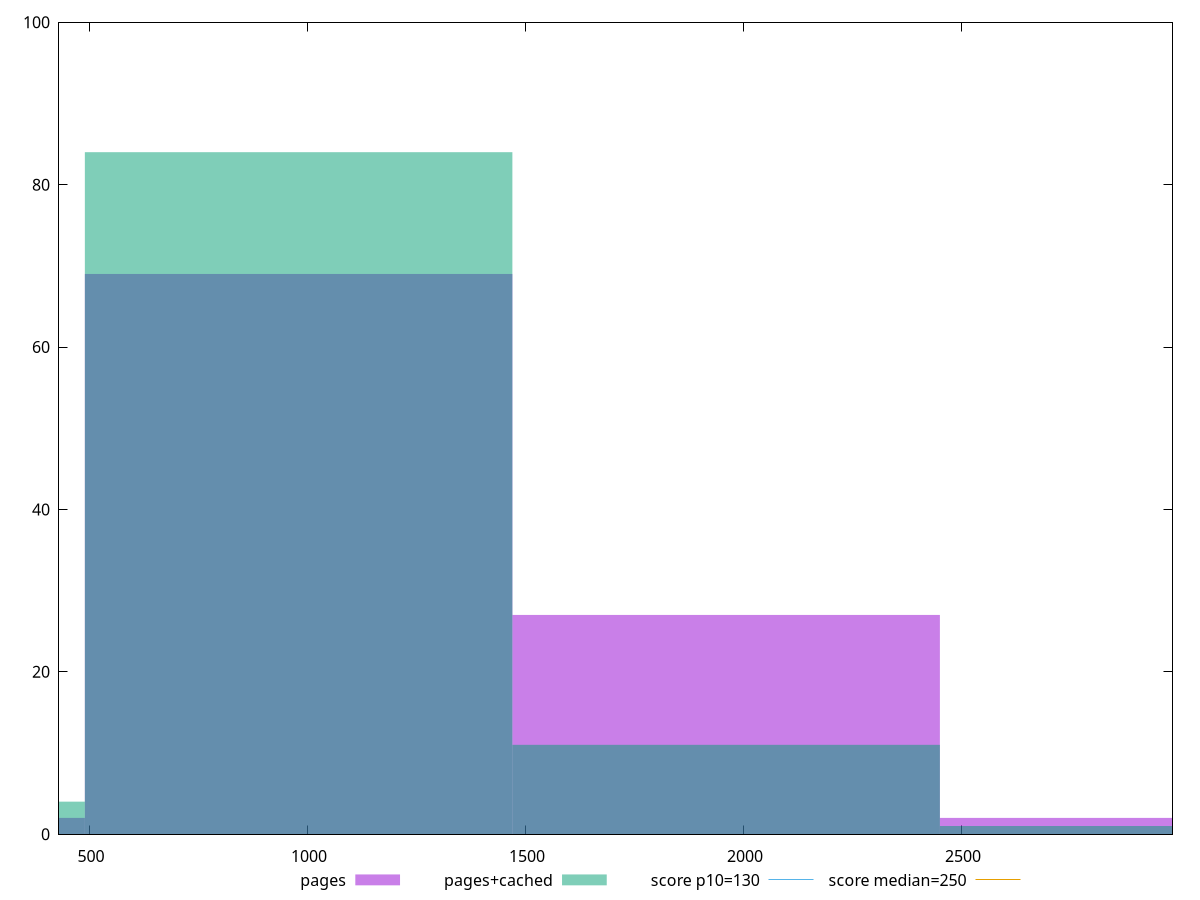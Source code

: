 reset

$pages <<EOF
1961.194595640568 27
980.597297820284 69
0 2
2941.791893460852 2
EOF

$pagesCached <<EOF
980.597297820284 84
1961.194595640568 11
2941.791893460852 1
0 4
EOF

set key outside below
set boxwidth 980.597297820284
set xrange [431:2984.9999999999973]
set yrange [0:100]
set trange [0:100]
set style fill transparent solid 0.5 noborder

set parametric
set terminal svg size 640, 500 enhanced background rgb 'white'
set output "report_00015_2021-02-09T16-11-33.973Z/max-potential-fid/comparison/histogram/0_vs_1.svg"

plot $pages title "pages" with boxes, \
     $pagesCached title "pages+cached" with boxes, \
     130,t title "score p10=130", \
     250,t title "score median=250"

reset
